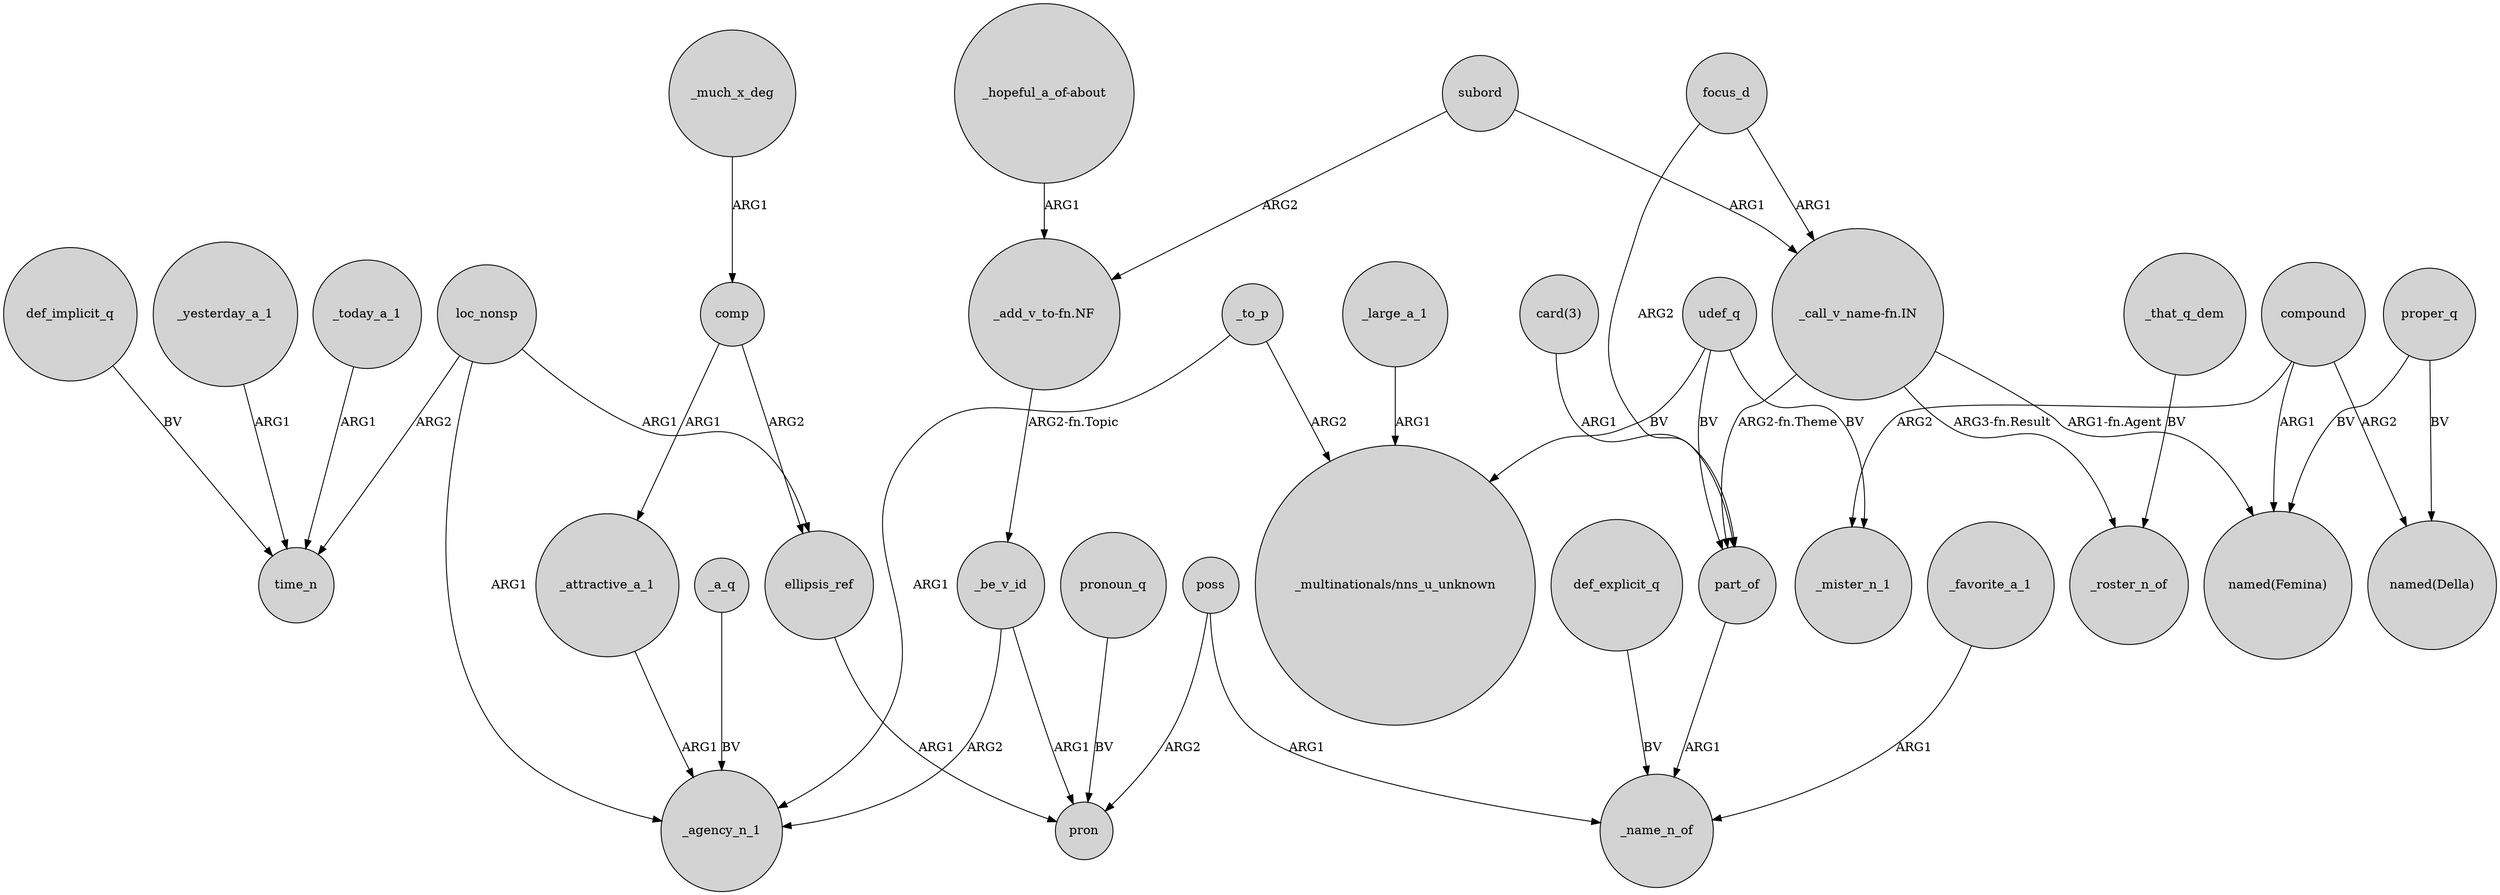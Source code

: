 digraph {
	node [shape=circle style=filled]
	subord -> "_add_v_to-fn.NF" [label=ARG2]
	part_of -> _name_n_of [label=ARG1]
	"_add_v_to-fn.NF" -> _be_v_id [label="ARG2-fn.Topic"]
	_that_q_dem -> _roster_n_of [label=BV]
	_yesterday_a_1 -> time_n [label=ARG1]
	udef_q -> part_of [label=BV]
	focus_d -> part_of [label=ARG2]
	_be_v_id -> _agency_n_1 [label=ARG2]
	poss -> pron [label=ARG2]
	comp -> ellipsis_ref [label=ARG2]
	_today_a_1 -> time_n [label=ARG1]
	"_call_v_name-fn.IN" -> _roster_n_of [label="ARG3-fn.Result"]
	_large_a_1 -> "_multinationals/nns_u_unknown" [label=ARG1]
	compound -> _mister_n_1 [label=ARG2]
	udef_q -> _mister_n_1 [label=BV]
	ellipsis_ref -> pron [label=ARG1]
	loc_nonsp -> ellipsis_ref [label=ARG1]
	"_call_v_name-fn.IN" -> "named(Femina)" [label="ARG1-fn.Agent"]
	compound -> "named(Femina)" [label=ARG1]
	_be_v_id -> pron [label=ARG1]
	loc_nonsp -> time_n [label=ARG2]
	_to_p -> _agency_n_1 [label=ARG1]
	_favorite_a_1 -> _name_n_of [label=ARG1]
	pronoun_q -> pron [label=BV]
	_attractive_a_1 -> _agency_n_1 [label=ARG1]
	compound -> "named(Della)" [label=ARG2]
	proper_q -> "named(Della)" [label=BV]
	"_hopeful_a_of-about" -> "_add_v_to-fn.NF" [label=ARG1]
	proper_q -> "named(Femina)" [label=BV]
	focus_d -> "_call_v_name-fn.IN" [label=ARG1]
	_a_q -> _agency_n_1 [label=BV]
	poss -> _name_n_of [label=ARG1]
	subord -> "_call_v_name-fn.IN" [label=ARG1]
	"card(3)" -> part_of [label=ARG1]
	_much_x_deg -> comp [label=ARG1]
	udef_q -> "_multinationals/nns_u_unknown" [label=BV]
	_to_p -> "_multinationals/nns_u_unknown" [label=ARG2]
	"_call_v_name-fn.IN" -> part_of [label="ARG2-fn.Theme"]
	loc_nonsp -> _agency_n_1 [label=ARG1]
	def_implicit_q -> time_n [label=BV]
	comp -> _attractive_a_1 [label=ARG1]
	def_explicit_q -> _name_n_of [label=BV]
}
